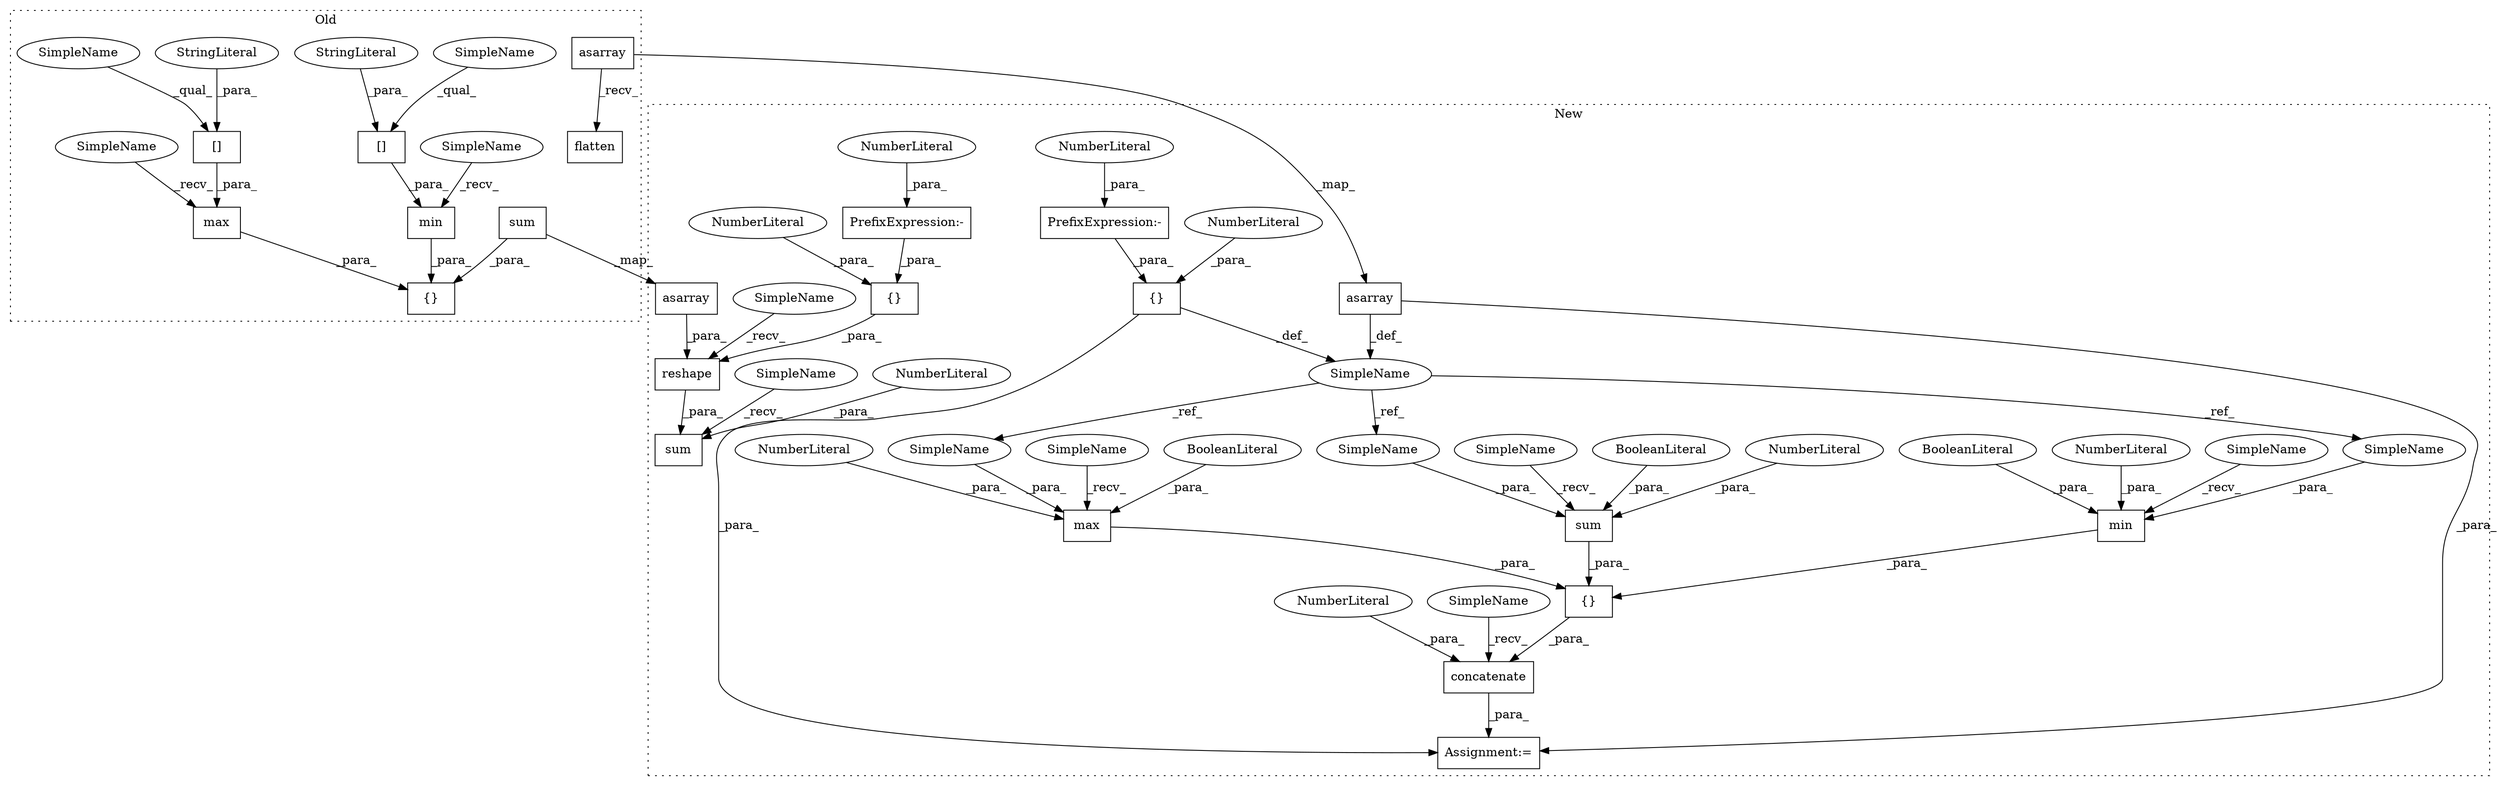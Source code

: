 digraph G {
subgraph cluster0 {
1 [label="min" a="32" s="14585,14601" l="4,1" shape="box"];
5 [label="{}" a="4" s="14578,14650" l="1,1" shape="box"];
8 [label="max" a="32" s="14609,14625" l="4,1" shape="box"];
12 [label="asarray" a="32" s="14517,14537" l="8,1" shape="box"];
13 [label="flatten" a="32" s="14539" l="9" shape="box"];
32 [label="sum" a="32" s="14633,14649" l="4,1" shape="box"];
33 [label="[]" a="2" s="14589,14600" l="4,1" shape="box"];
35 [label="StringLiteral" a="45" s="14593" l="7" shape="ellipse"];
36 [label="[]" a="2" s="14613,14624" l="4,1" shape="box"];
37 [label="StringLiteral" a="45" s="14617" l="7" shape="ellipse"];
41 [label="SimpleName" a="42" s="14579" l="5" shape="ellipse"];
42 [label="SimpleName" a="42" s="14603" l="5" shape="ellipse"];
43 [label="SimpleName" a="42" s="14613" l="3" shape="ellipse"];
44 [label="SimpleName" a="42" s="14589" l="3" shape="ellipse"];
label = "Old";
style="dotted";
}
subgraph cluster1 {
2 [label="reshape" a="32" s="14845,14897" l="8,1" shape="box"];
3 [label="PrefixExpression:-" a="38" s="14894" l="1" shape="box"];
4 [label="NumberLiteral" a="34" s="14895" l="1" shape="ellipse"];
6 [label="{}" a="4" s="14890,14896" l="1,1" shape="box"];
7 [label="NumberLiteral" a="34" s="14891" l="2" shape="ellipse"];
9 [label="sum" a="32" s="14835,14900" l="4,1" shape="box"];
10 [label="NumberLiteral" a="34" s="14899" l="1" shape="ellipse"];
11 [label="asarray" a="32" s="14772,14792" l="8,1" shape="box"];
14 [label="{}" a="4" s="14948,15038" l="1,1" shape="box"];
15 [label="min" a="32" s="14955,14977" l="4,1" shape="box"];
16 [label="NumberLiteral" a="34" s="14971" l="1" shape="ellipse"];
17 [label="{}" a="4" s="14803,14809" l="1,1" shape="box"];
18 [label="NumberLiteral" a="34" s="14804" l="2" shape="ellipse"];
19 [label="concatenate" a="32" s="14927,15041" l="12,1" shape="box"];
20 [label="NumberLiteral" a="34" s="15040" l="1" shape="ellipse"];
21 [label="SimpleName" a="42" s="14740" l="11" shape="ellipse"];
22 [label="max" a="32" s="14985,15007" l="4,1" shape="box"];
23 [label="NumberLiteral" a="34" s="15001" l="1" shape="ellipse"];
24 [label="BooleanLiteral" a="9" s="15003" l="4" shape="ellipse"];
25 [label="BooleanLiteral" a="9" s="14973" l="4" shape="ellipse"];
26 [label="sum" a="32" s="15015,15037" l="4,1" shape="box"];
27 [label="NumberLiteral" a="34" s="15031" l="1" shape="ellipse"];
28 [label="BooleanLiteral" a="9" s="15033" l="4" shape="ellipse"];
29 [label="PrefixExpression:-" a="38" s="14807" l="1" shape="box"];
30 [label="NumberLiteral" a="34" s="14808" l="1" shape="ellipse"];
31 [label="asarray" a="32" s="14859,14879" l="8,1" shape="box"];
34 [label="Assignment:=" a="7" s="14920" l="1" shape="box"];
38 [label="SimpleName" a="42" s="14959" l="11" shape="ellipse"];
39 [label="SimpleName" a="42" s="14989" l="11" shape="ellipse"];
40 [label="SimpleName" a="42" s="15019" l="11" shape="ellipse"];
45 [label="SimpleName" a="42" s="14979" l="5" shape="ellipse"];
46 [label="SimpleName" a="42" s="14829" l="5" shape="ellipse"];
47 [label="SimpleName" a="42" s="14921" l="5" shape="ellipse"];
48 [label="SimpleName" a="42" s="14949" l="5" shape="ellipse"];
49 [label="SimpleName" a="42" s="14839" l="5" shape="ellipse"];
50 [label="SimpleName" a="42" s="15009" l="5" shape="ellipse"];
label = "New";
style="dotted";
}
1 -> 5 [label="_para_"];
2 -> 9 [label="_para_"];
3 -> 6 [label="_para_"];
4 -> 3 [label="_para_"];
6 -> 2 [label="_para_"];
7 -> 6 [label="_para_"];
8 -> 5 [label="_para_"];
10 -> 9 [label="_para_"];
11 -> 34 [label="_para_"];
11 -> 21 [label="_def_"];
12 -> 13 [label="_recv_"];
12 -> 11 [label="_map_"];
14 -> 19 [label="_para_"];
15 -> 14 [label="_para_"];
16 -> 15 [label="_para_"];
17 -> 34 [label="_para_"];
17 -> 21 [label="_def_"];
18 -> 17 [label="_para_"];
19 -> 34 [label="_para_"];
20 -> 19 [label="_para_"];
21 -> 38 [label="_ref_"];
21 -> 40 [label="_ref_"];
21 -> 39 [label="_ref_"];
22 -> 14 [label="_para_"];
23 -> 22 [label="_para_"];
24 -> 22 [label="_para_"];
25 -> 15 [label="_para_"];
26 -> 14 [label="_para_"];
27 -> 26 [label="_para_"];
28 -> 26 [label="_para_"];
29 -> 17 [label="_para_"];
30 -> 29 [label="_para_"];
31 -> 2 [label="_para_"];
32 -> 31 [label="_map_"];
32 -> 5 [label="_para_"];
33 -> 1 [label="_para_"];
35 -> 33 [label="_para_"];
36 -> 8 [label="_para_"];
37 -> 36 [label="_para_"];
38 -> 15 [label="_para_"];
39 -> 22 [label="_para_"];
40 -> 26 [label="_para_"];
41 -> 1 [label="_recv_"];
42 -> 8 [label="_recv_"];
43 -> 36 [label="_qual_"];
44 -> 33 [label="_qual_"];
45 -> 22 [label="_recv_"];
46 -> 9 [label="_recv_"];
47 -> 19 [label="_recv_"];
48 -> 15 [label="_recv_"];
49 -> 2 [label="_recv_"];
50 -> 26 [label="_recv_"];
}
